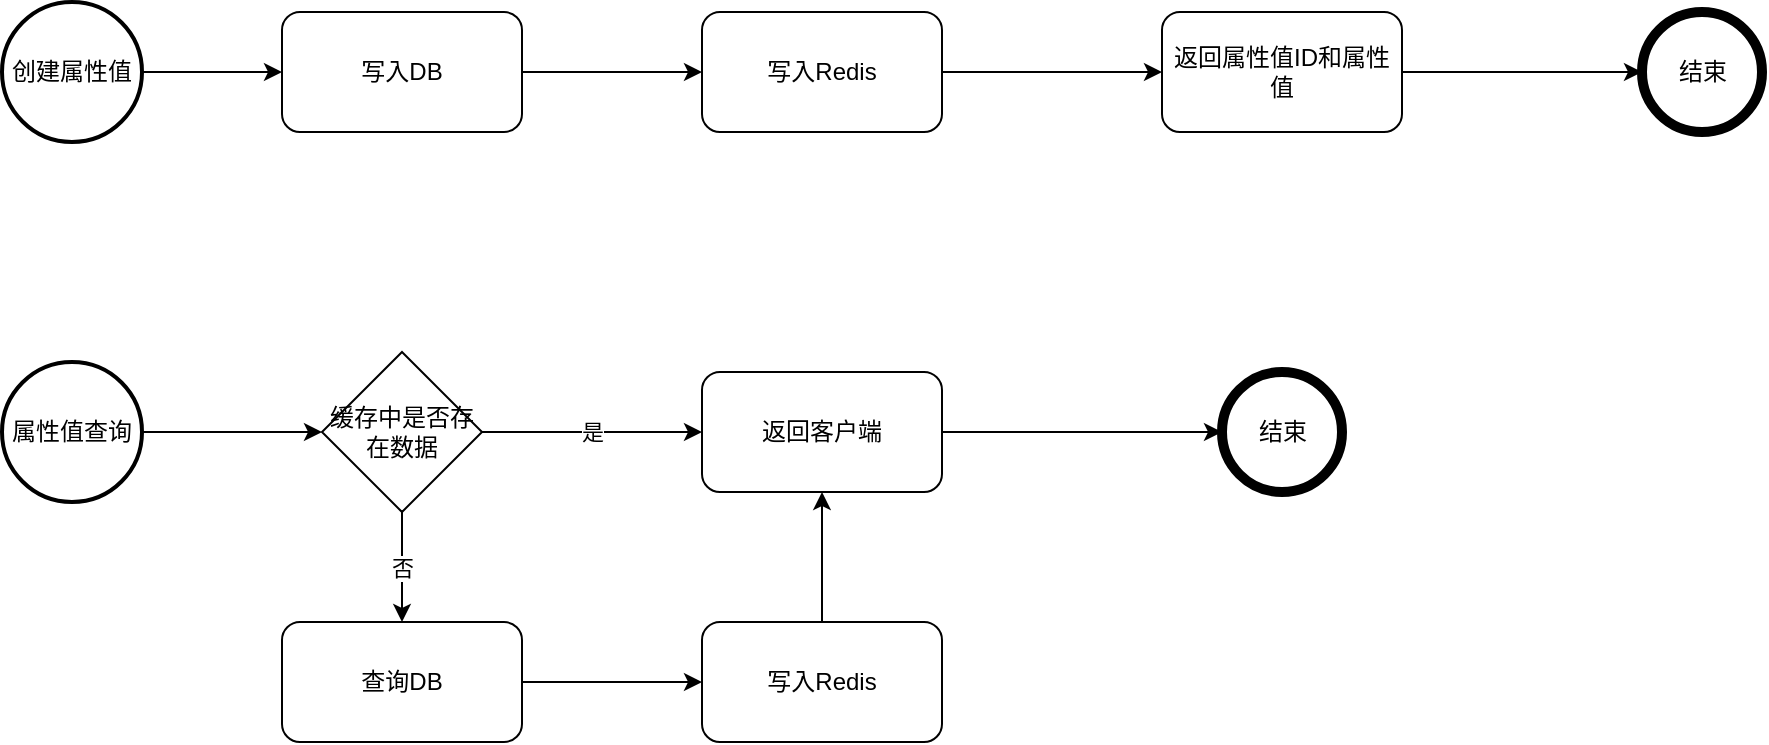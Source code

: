<mxfile version="13.8.3" type="github">
  <diagram name="Page-1" id="74e2e168-ea6b-b213-b513-2b3c1d86103e">
    <mxGraphModel dx="1022" dy="381" grid="1" gridSize="10" guides="1" tooltips="1" connect="1" arrows="1" fold="1" page="1" pageScale="1" pageWidth="1100" pageHeight="850" background="#ffffff" math="0" shadow="0">
      <root>
        <mxCell id="0" />
        <mxCell id="1" parent="0" />
        <mxCell id="RuNsRPhCoE_YDWQRn3jn-9" style="edgeStyle=orthogonalEdgeStyle;rounded=0;orthogonalLoop=1;jettySize=auto;html=1;exitX=1;exitY=0.5;exitDx=0;exitDy=0;exitPerimeter=0;entryX=0;entryY=0.5;entryDx=0;entryDy=0;" edge="1" parent="1" source="RuNsRPhCoE_YDWQRn3jn-6" target="RuNsRPhCoE_YDWQRn3jn-7">
          <mxGeometry relative="1" as="geometry" />
        </mxCell>
        <mxCell id="RuNsRPhCoE_YDWQRn3jn-6" value="创建属性值" style="strokeWidth=2;html=1;shape=mxgraph.flowchart.start_2;whiteSpace=wrap;" vertex="1" parent="1">
          <mxGeometry x="40" y="130" width="70" height="70" as="geometry" />
        </mxCell>
        <mxCell id="RuNsRPhCoE_YDWQRn3jn-10" style="edgeStyle=orthogonalEdgeStyle;rounded=0;orthogonalLoop=1;jettySize=auto;html=1;exitX=1;exitY=0.5;exitDx=0;exitDy=0;entryX=0;entryY=0.5;entryDx=0;entryDy=0;" edge="1" parent="1" source="RuNsRPhCoE_YDWQRn3jn-7" target="RuNsRPhCoE_YDWQRn3jn-8">
          <mxGeometry relative="1" as="geometry" />
        </mxCell>
        <mxCell id="RuNsRPhCoE_YDWQRn3jn-7" value="写入DB" style="rounded=1;whiteSpace=wrap;html=1;" vertex="1" parent="1">
          <mxGeometry x="180" y="135" width="120" height="60" as="geometry" />
        </mxCell>
        <mxCell id="RuNsRPhCoE_YDWQRn3jn-13" style="edgeStyle=orthogonalEdgeStyle;rounded=0;orthogonalLoop=1;jettySize=auto;html=1;exitX=1;exitY=0.5;exitDx=0;exitDy=0;" edge="1" parent="1" source="RuNsRPhCoE_YDWQRn3jn-8" target="RuNsRPhCoE_YDWQRn3jn-11">
          <mxGeometry relative="1" as="geometry" />
        </mxCell>
        <mxCell id="RuNsRPhCoE_YDWQRn3jn-8" value="写入Redis" style="rounded=1;whiteSpace=wrap;html=1;" vertex="1" parent="1">
          <mxGeometry x="390" y="135" width="120" height="60" as="geometry" />
        </mxCell>
        <mxCell id="RuNsRPhCoE_YDWQRn3jn-15" style="edgeStyle=orthogonalEdgeStyle;rounded=0;orthogonalLoop=1;jettySize=auto;html=1;exitX=1;exitY=0.5;exitDx=0;exitDy=0;entryX=0;entryY=0.5;entryDx=0;entryDy=0;" edge="1" parent="1" source="RuNsRPhCoE_YDWQRn3jn-11" target="RuNsRPhCoE_YDWQRn3jn-12">
          <mxGeometry relative="1" as="geometry" />
        </mxCell>
        <mxCell id="RuNsRPhCoE_YDWQRn3jn-11" value="返回属性值ID和属性值" style="rounded=1;whiteSpace=wrap;html=1;" vertex="1" parent="1">
          <mxGeometry x="620" y="135" width="120" height="60" as="geometry" />
        </mxCell>
        <mxCell id="RuNsRPhCoE_YDWQRn3jn-12" value="结束" style="shape=ellipse;html=1;dashed=0;whitespace=wrap;aspect=fixed;strokeWidth=5;perimeter=ellipsePerimeter;" vertex="1" parent="1">
          <mxGeometry x="860" y="135" width="60" height="60" as="geometry" />
        </mxCell>
        <mxCell id="RuNsRPhCoE_YDWQRn3jn-18" style="edgeStyle=orthogonalEdgeStyle;rounded=0;orthogonalLoop=1;jettySize=auto;html=1;exitX=1;exitY=0.5;exitDx=0;exitDy=0;exitPerimeter=0;entryX=0;entryY=0.5;entryDx=0;entryDy=0;" edge="1" parent="1" source="RuNsRPhCoE_YDWQRn3jn-16" target="RuNsRPhCoE_YDWQRn3jn-19">
          <mxGeometry relative="1" as="geometry">
            <mxPoint x="190" y="345" as="targetPoint" />
          </mxGeometry>
        </mxCell>
        <mxCell id="RuNsRPhCoE_YDWQRn3jn-16" value="属性值查询" style="strokeWidth=2;html=1;shape=mxgraph.flowchart.start_2;whiteSpace=wrap;" vertex="1" parent="1">
          <mxGeometry x="40" y="310" width="70" height="70" as="geometry" />
        </mxCell>
        <mxCell id="RuNsRPhCoE_YDWQRn3jn-21" value="是" style="edgeStyle=orthogonalEdgeStyle;rounded=0;orthogonalLoop=1;jettySize=auto;html=1;exitX=1;exitY=0.5;exitDx=0;exitDy=0;" edge="1" parent="1" source="RuNsRPhCoE_YDWQRn3jn-19" target="RuNsRPhCoE_YDWQRn3jn-20">
          <mxGeometry relative="1" as="geometry" />
        </mxCell>
        <mxCell id="RuNsRPhCoE_YDWQRn3jn-23" value="否" style="edgeStyle=orthogonalEdgeStyle;rounded=0;orthogonalLoop=1;jettySize=auto;html=1;exitX=0.5;exitY=1;exitDx=0;exitDy=0;entryX=0.5;entryY=0;entryDx=0;entryDy=0;" edge="1" parent="1" source="RuNsRPhCoE_YDWQRn3jn-19" target="RuNsRPhCoE_YDWQRn3jn-22">
          <mxGeometry relative="1" as="geometry" />
        </mxCell>
        <mxCell id="RuNsRPhCoE_YDWQRn3jn-19" value="缓存中是否存在数据" style="rhombus;whiteSpace=wrap;html=1;" vertex="1" parent="1">
          <mxGeometry x="200" y="305" width="80" height="80" as="geometry" />
        </mxCell>
        <mxCell id="RuNsRPhCoE_YDWQRn3jn-28" style="edgeStyle=orthogonalEdgeStyle;rounded=0;orthogonalLoop=1;jettySize=auto;html=1;exitX=1;exitY=0.5;exitDx=0;exitDy=0;entryX=0;entryY=0.5;entryDx=0;entryDy=0;" edge="1" parent="1" source="RuNsRPhCoE_YDWQRn3jn-20" target="RuNsRPhCoE_YDWQRn3jn-27">
          <mxGeometry relative="1" as="geometry" />
        </mxCell>
        <mxCell id="RuNsRPhCoE_YDWQRn3jn-20" value="返回客户端" style="rounded=1;whiteSpace=wrap;html=1;" vertex="1" parent="1">
          <mxGeometry x="390" y="315" width="120" height="60" as="geometry" />
        </mxCell>
        <mxCell id="RuNsRPhCoE_YDWQRn3jn-25" style="edgeStyle=orthogonalEdgeStyle;rounded=0;orthogonalLoop=1;jettySize=auto;html=1;exitX=1;exitY=0.5;exitDx=0;exitDy=0;entryX=0;entryY=0.5;entryDx=0;entryDy=0;" edge="1" parent="1" source="RuNsRPhCoE_YDWQRn3jn-22" target="RuNsRPhCoE_YDWQRn3jn-24">
          <mxGeometry relative="1" as="geometry" />
        </mxCell>
        <mxCell id="RuNsRPhCoE_YDWQRn3jn-22" value="查询DB" style="rounded=1;whiteSpace=wrap;html=1;" vertex="1" parent="1">
          <mxGeometry x="180" y="440" width="120" height="60" as="geometry" />
        </mxCell>
        <mxCell id="RuNsRPhCoE_YDWQRn3jn-26" value="" style="edgeStyle=orthogonalEdgeStyle;rounded=0;orthogonalLoop=1;jettySize=auto;html=1;" edge="1" parent="1" source="RuNsRPhCoE_YDWQRn3jn-24" target="RuNsRPhCoE_YDWQRn3jn-20">
          <mxGeometry relative="1" as="geometry" />
        </mxCell>
        <mxCell id="RuNsRPhCoE_YDWQRn3jn-24" value="写入Redis" style="rounded=1;whiteSpace=wrap;html=1;" vertex="1" parent="1">
          <mxGeometry x="390" y="440" width="120" height="60" as="geometry" />
        </mxCell>
        <mxCell id="RuNsRPhCoE_YDWQRn3jn-27" value="结束" style="shape=ellipse;html=1;dashed=0;whitespace=wrap;aspect=fixed;strokeWidth=5;perimeter=ellipsePerimeter;" vertex="1" parent="1">
          <mxGeometry x="650" y="315" width="60" height="60" as="geometry" />
        </mxCell>
      </root>
    </mxGraphModel>
  </diagram>
</mxfile>
